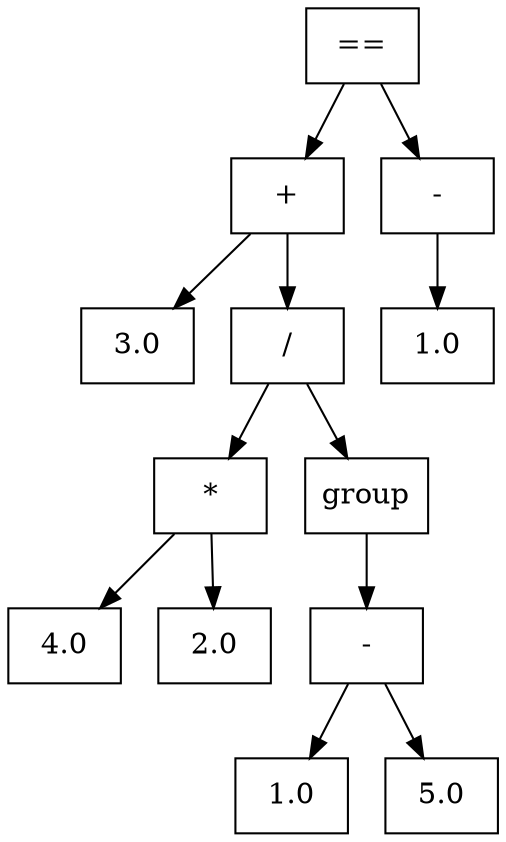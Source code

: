 digraph G {
node [shape=box];
node1023892928 [label="=="];
node2093631819 [label="+"];
node2074407503 [label="3.0"];
node999966131 [label="/"];
node1989780873 [label="*"];
node1480010240 [label="4.0"];
node81628611 [label="2.0"];
node1989780873 -> node1480010240;
node1989780873 -> node81628611;
node1828972342 [label="group"];
node1452126962 [label="-"];
node931919113 [label="1.0"];
node1607521710 [label="5.0"];
node1452126962 -> node931919113;
node1452126962 -> node1607521710;
node1828972342 -> node1452126962;
node999966131 -> node1989780873;
node999966131 -> node1828972342;
node2093631819 -> node2074407503;
node2093631819 -> node999966131;
node764977973 [label="-"];
node381259350 [label="1.0"];
node764977973 -> node381259350;
node1023892928 -> node2093631819;
node1023892928 -> node764977973;
}

